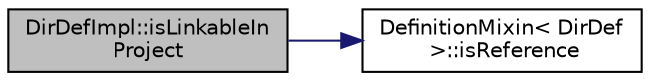 digraph "DirDefImpl::isLinkableInProject"
{
 // LATEX_PDF_SIZE
  edge [fontname="Helvetica",fontsize="10",labelfontname="Helvetica",labelfontsize="10"];
  node [fontname="Helvetica",fontsize="10",shape=record];
  rankdir="LR";
  Node1 [label="DirDefImpl::isLinkableIn\lProject",height=0.2,width=0.4,color="black", fillcolor="grey75", style="filled", fontcolor="black",tooltip=" "];
  Node1 -> Node2 [color="midnightblue",fontsize="10",style="solid",fontname="Helvetica"];
  Node2 [label="DefinitionMixin\< DirDef\l \>::isReference",height=0.2,width=0.4,color="black", fillcolor="white", style="filled",URL="$classDefinitionMixin.html#a4255a2bb5ac1e9f4f2cbe910c2c229ce",tooltip=" "];
}
